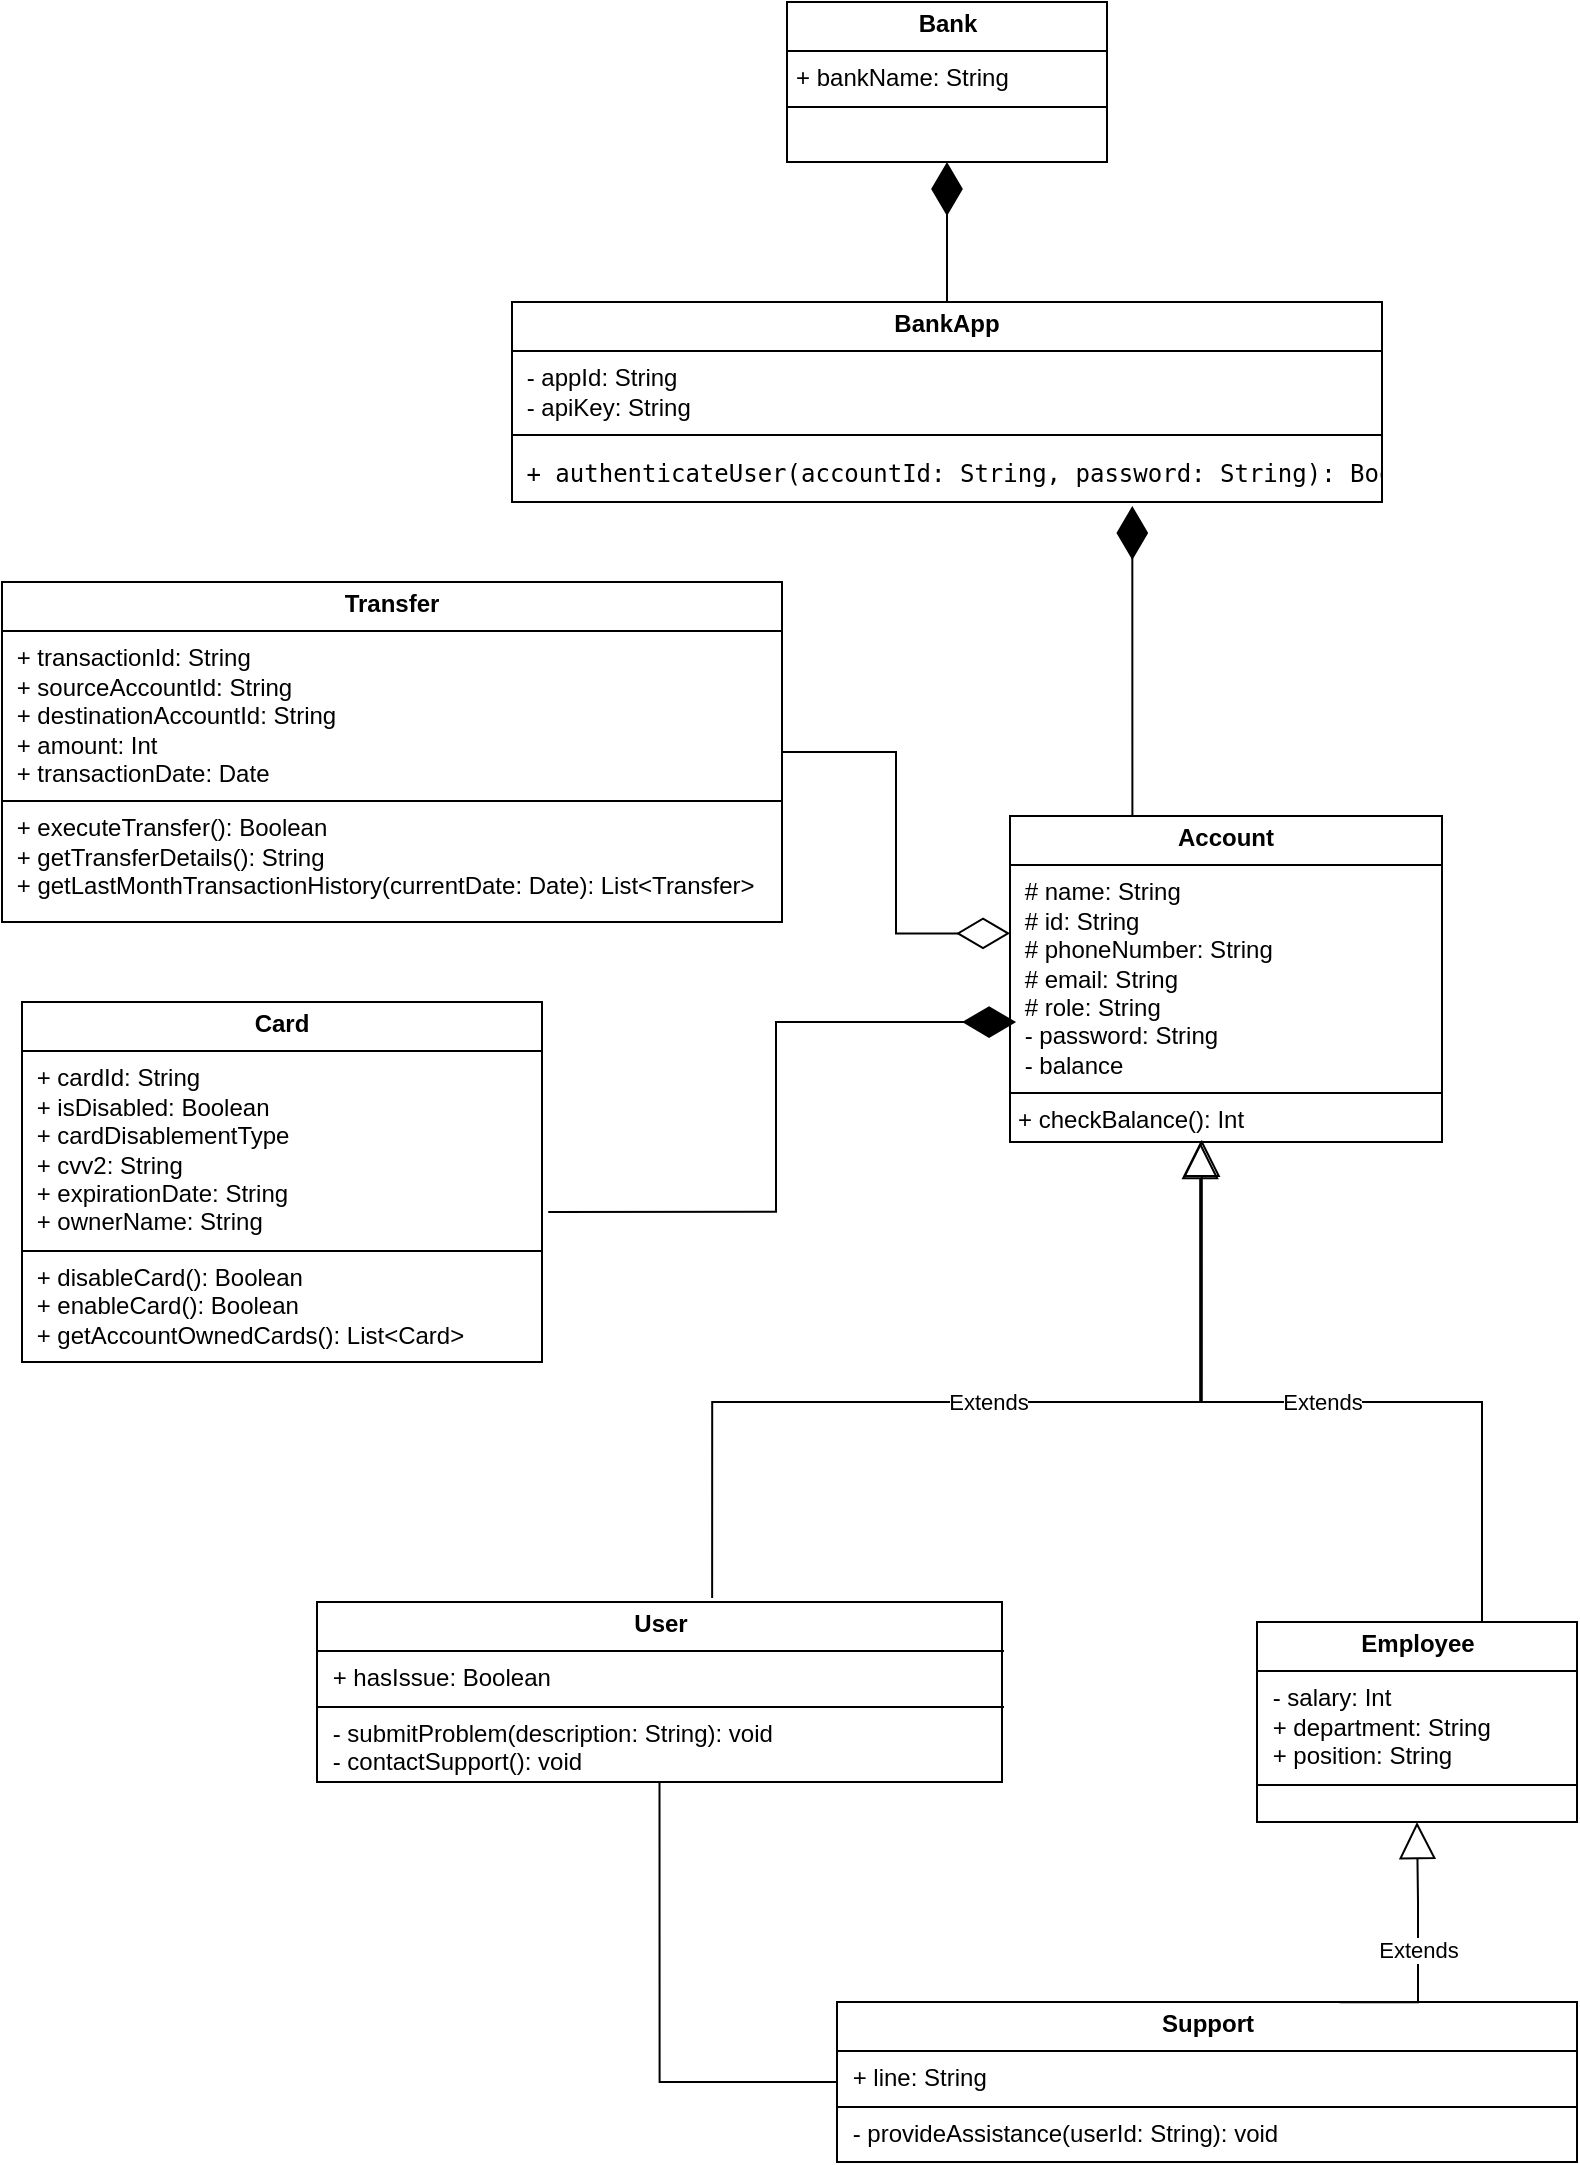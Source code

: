 <mxfile version="25.0.3">
  <diagram name="Page-1" id="5mj4Lz4yVKEXC42r9lCS">
    <mxGraphModel dx="2620" dy="2144" grid="1" gridSize="10" guides="1" tooltips="1" connect="1" arrows="1" fold="1" page="1" pageScale="1" pageWidth="827" pageHeight="1169" math="0" shadow="0">
      <root>
        <mxCell id="0" />
        <mxCell id="1" parent="0" />
        <mxCell id="TE7ihCF60pEE8EsAhWAS-1" value="&lt;p style=&quot;margin:0px;margin-top:4px;text-align:center;&quot;&gt;&lt;b&gt;BankApp&lt;/b&gt;&lt;/p&gt;&lt;hr size=&quot;1&quot; style=&quot;border-style:solid;&quot;&gt;&lt;p style=&quot;margin:0px;margin-left:4px;&quot;&gt;&amp;nbsp;- appId: String&lt;/p&gt;&lt;p style=&quot;margin:0px;margin-left:4px;&quot;&gt;&amp;nbsp;- apiKey: String&lt;/p&gt;&lt;hr size=&quot;1&quot; style=&quot;border-style:solid;&quot;&gt;&lt;pre class=&quot;!overflow-visible&quot;&gt;&lt;div class=&quot;contain-inline-size rounded-md border-[0.5px] border-token-border-medium relative bg-token-sidebar-surface-primary dark:bg-gray-950&quot;&gt;&lt;div dir=&quot;ltr&quot; class=&quot;overflow-y-auto p-4&quot;&gt;&lt;code class=&quot;!whitespace-pre hljs language-plaintext&quot;&gt; + authenticateUser(accountId: String, password: String): Boolean&lt;br&gt;&lt;/code&gt;&lt;/div&gt;&lt;/div&gt;&lt;/pre&gt;" style="verticalAlign=top;align=left;overflow=fill;html=1;whiteSpace=wrap;" parent="1" vertex="1">
          <mxGeometry x="-565" y="-990" width="435" height="100" as="geometry" />
        </mxCell>
        <mxCell id="TE7ihCF60pEE8EsAhWAS-2" value="&lt;p style=&quot;margin:0px;margin-top:4px;text-align:center;&quot;&gt;&lt;b&gt;Account&lt;/b&gt;&lt;/p&gt;&lt;hr size=&quot;1&quot; style=&quot;border-style:solid;&quot;&gt;&lt;p style=&quot;margin:0px;margin-left:4px;&quot;&gt;&amp;nbsp;# name&lt;span style=&quot;background-color: initial;&quot;&gt;: String&lt;/span&gt;&lt;/p&gt;&lt;p style=&quot;margin:0px;margin-left:4px;&quot;&gt;&amp;nbsp;# id&lt;span style=&quot;background-color: initial;&quot;&gt;: String&lt;/span&gt;&lt;/p&gt;&lt;p style=&quot;margin:0px;margin-left:4px;&quot;&gt;&amp;nbsp;# phoneNumber&lt;span style=&quot;background-color: initial;&quot;&gt;: String&lt;/span&gt;&lt;/p&gt;&lt;p style=&quot;margin:0px;margin-left:4px;&quot;&gt;&amp;nbsp;# email: String&lt;/p&gt;&lt;p style=&quot;margin:0px;margin-left:4px;&quot;&gt;&amp;nbsp;# role: String&amp;nbsp;&lt;/p&gt;&lt;p style=&quot;margin:0px;margin-left:4px;&quot;&gt;&lt;span style=&quot;background-color: initial;&quot;&gt;&amp;nbsp;- password: String&lt;/span&gt;&lt;/p&gt;&lt;p style=&quot;margin:0px;margin-left:4px;&quot;&gt;&amp;nbsp;- balance&lt;/p&gt;&lt;hr size=&quot;1&quot; style=&quot;border-style:solid;&quot;&gt;&lt;p style=&quot;margin:0px;margin-left:4px;&quot;&gt;+ checkBalance(): Int&lt;/p&gt;" style="verticalAlign=top;align=left;overflow=fill;html=1;whiteSpace=wrap;" parent="1" vertex="1">
          <mxGeometry x="-316" y="-733" width="216" height="163" as="geometry" />
        </mxCell>
        <mxCell id="TE7ihCF60pEE8EsAhWAS-3" value="&lt;p style=&quot;margin:0px;margin-top:4px;text-align:center;&quot;&gt;&lt;b&gt;Transfer&lt;/b&gt;&lt;/p&gt;&lt;hr size=&quot;1&quot; style=&quot;border-style:solid;&quot;&gt;&lt;p style=&quot;margin:0px;margin-left:4px;&quot;&gt;&lt;span style=&quot;background-color: initial;&quot;&gt;&amp;nbsp;+ t&lt;/span&gt;&lt;span style=&quot;background-color: initial;&quot;&gt;ransactionId: String&lt;/span&gt;&lt;/p&gt;&lt;p style=&quot;margin:0px;margin-left:4px;&quot;&gt;&lt;span style=&quot;background-color: initial;&quot;&gt;&amp;nbsp;+ sourceAccountId: String&lt;/span&gt;&lt;/p&gt;&lt;p style=&quot;margin:0px;margin-left:4px;&quot;&gt;&amp;nbsp;+ destinationAccountId: String&lt;/p&gt;&lt;p style=&quot;margin:0px;margin-left:4px;&quot;&gt;&amp;nbsp;+ amount: Int&lt;/p&gt;&lt;p style=&quot;margin:0px;margin-left:4px;&quot;&gt;&amp;nbsp;+ transactionDate: Date&lt;/p&gt;&lt;hr size=&quot;1&quot; style=&quot;border-style:solid;&quot;&gt;&lt;p style=&quot;margin:0px;margin-left:4px;&quot;&gt;&amp;nbsp;+ executeTransfer(): Boolean&amp;nbsp;&lt;/p&gt;&lt;p style=&quot;margin:0px;margin-left:4px;&quot;&gt;&amp;nbsp;+ getTransferDetails(): String&lt;/p&gt;&lt;p style=&quot;margin:0px;margin-left:4px;&quot;&gt;&amp;nbsp;&lt;span style=&quot;background-color: initial;&quot;&gt;+&amp;nbsp;&lt;/span&gt;getLastMonthTransactionHistory&lt;span style=&quot;background-color: initial;&quot;&gt;(currentDate: Date): List&amp;lt;Transfer&amp;gt;&lt;/span&gt;&lt;/p&gt;" style="verticalAlign=top;align=left;overflow=fill;html=1;whiteSpace=wrap;" parent="1" vertex="1">
          <mxGeometry x="-820" y="-850" width="390" height="170" as="geometry" />
        </mxCell>
        <mxCell id="TE7ihCF60pEE8EsAhWAS-4" value="&lt;p style=&quot;margin:0px;margin-top:4px;text-align:center;&quot;&gt;&lt;b&gt;Card&lt;/b&gt;&lt;/p&gt;&lt;hr size=&quot;1&quot; style=&quot;border-style:solid;&quot;&gt;&lt;p style=&quot;margin:0px;margin-left:4px;&quot;&gt;&amp;nbsp;+ cardId: String&lt;/p&gt;&lt;p style=&quot;margin:0px;margin-left:4px;&quot;&gt;&amp;nbsp;+ isDisabled: Boolean&lt;br&gt;&amp;nbsp;+ cardDisablementType&lt;/p&gt;&lt;p style=&quot;margin:0px;margin-left:4px;&quot;&gt;&amp;nbsp;+ cvv2: String&lt;/p&gt;&lt;p style=&quot;margin:0px;margin-left:4px;&quot;&gt;&amp;nbsp;+ expirationDate: String&lt;/p&gt;&lt;p style=&quot;margin:0px;margin-left:4px;&quot;&gt;&amp;nbsp;+ ownerName: String&lt;/p&gt;&lt;hr size=&quot;1&quot; style=&quot;border-style:solid;&quot;&gt;&lt;p style=&quot;margin:0px;margin-left:4px;&quot;&gt;&lt;span style=&quot;background-color: initial;&quot;&gt;&amp;nbsp;+ disableCard(&lt;/span&gt;&lt;span style=&quot;background-color: initial;&quot;&gt;):&amp;nbsp;&lt;/span&gt;&lt;span style=&quot;background-color: initial;&quot;&gt;Boolean&amp;nbsp;&lt;/span&gt;&lt;/p&gt;&lt;p style=&quot;margin:0px;margin-left:4px;&quot;&gt;&amp;nbsp;+ enableCard(&lt;span style=&quot;background-color: initial;&quot;&gt;):&amp;nbsp;&lt;/span&gt;&lt;span style=&quot;background-color: initial;&quot;&gt;Boolean&amp;nbsp;&lt;/span&gt;&lt;/p&gt;&lt;p style=&quot;margin:0px;margin-left:4px;&quot;&gt;&amp;nbsp;+ getAccountOwnedCards(): List&amp;lt;Card&amp;gt;&lt;/p&gt;&lt;p style=&quot;margin:0px;margin-left:4px;&quot;&gt;&lt;span style=&quot;background-color: initial;&quot;&gt;&lt;br&gt;&lt;/span&gt;&lt;/p&gt;" style="verticalAlign=top;align=left;overflow=fill;html=1;whiteSpace=wrap;" parent="1" vertex="1">
          <mxGeometry x="-810" y="-640" width="260" height="180" as="geometry" />
        </mxCell>
        <mxCell id="TE7ihCF60pEE8EsAhWAS-5" value="&lt;p style=&quot;margin:0px;margin-top:4px;text-align:center;&quot;&gt;&lt;b&gt;Bank&lt;/b&gt;&lt;/p&gt;&lt;hr size=&quot;1&quot; style=&quot;border-style:solid;&quot;&gt;&lt;p style=&quot;margin:0px;margin-left:4px;&quot;&gt;+ bankName: String&lt;/p&gt;&lt;hr size=&quot;1&quot; style=&quot;border-style:solid;&quot;&gt;&lt;p style=&quot;margin:0px;margin-left:4px;&quot;&gt;&lt;br&gt;&lt;/p&gt;" style="verticalAlign=top;align=left;overflow=fill;html=1;whiteSpace=wrap;" parent="1" vertex="1">
          <mxGeometry x="-427.5" y="-1140" width="160" height="80" as="geometry" />
        </mxCell>
        <mxCell id="TE7ihCF60pEE8EsAhWAS-6" value="&lt;p style=&quot;margin:0px;margin-top:4px;text-align:center;&quot;&gt;&lt;b&gt;User&lt;/b&gt;&lt;/p&gt;&lt;hr size=&quot;1&quot; style=&quot;border-style:solid;&quot;&gt;&lt;p style=&quot;margin:0px;margin-left:4px;&quot;&gt;&amp;nbsp;+&amp;nbsp;hasIssue: Boolean&lt;/p&gt;&lt;hr size=&quot;1&quot; style=&quot;border-style:solid;&quot;&gt;&lt;p style=&quot;margin:0px;margin-left:4px;&quot;&gt;&lt;span style=&quot;background-color: initial;&quot;&gt;&amp;nbsp;-&amp;nbsp;&lt;/span&gt;&lt;span style=&quot;background-color: initial;&quot;&gt;submitProblem(description: String): void&lt;/span&gt;&lt;span style=&quot;background-color: initial;&quot;&gt;&amp;nbsp;&lt;/span&gt;&lt;/p&gt;&lt;p style=&quot;margin:0px;margin-left:4px;&quot;&gt;&lt;span style=&quot;background-color: initial;&quot;&gt;&amp;nbsp;-&amp;nbsp;&lt;/span&gt;&lt;span style=&quot;background-color: initial;&quot;&gt;contactSupport(): void&lt;/span&gt;&lt;/p&gt;" style="verticalAlign=top;align=left;overflow=fill;html=1;whiteSpace=wrap;" parent="1" vertex="1">
          <mxGeometry x="-662.5" y="-340" width="342.5" height="90" as="geometry" />
        </mxCell>
        <mxCell id="TE7ihCF60pEE8EsAhWAS-7" value="&lt;p style=&quot;margin:0px;margin-top:4px;text-align:center;&quot;&gt;&lt;b&gt;Employee&lt;/b&gt;&lt;/p&gt;&lt;hr size=&quot;1&quot; style=&quot;border-style:solid;&quot;&gt;&lt;p style=&quot;margin:0px;margin-left:4px;&quot;&gt;&amp;nbsp;- salary: Int&lt;/p&gt;&lt;p style=&quot;margin:0px;margin-left:4px;&quot;&gt;&amp;nbsp;+ department: String&lt;/p&gt;&lt;p style=&quot;margin:0px;margin-left:4px;&quot;&gt;&amp;nbsp;+ position: String&lt;/p&gt;&lt;hr size=&quot;1&quot; style=&quot;border-style:solid;&quot;&gt;&lt;p style=&quot;margin:0px;margin-left:4px;&quot;&gt;&lt;br&gt;&lt;/p&gt;" style="verticalAlign=top;align=left;overflow=fill;html=1;whiteSpace=wrap;" parent="1" vertex="1">
          <mxGeometry x="-192.5" y="-330" width="160" height="100" as="geometry" />
        </mxCell>
        <mxCell id="TE7ihCF60pEE8EsAhWAS-8" value="&lt;p style=&quot;margin:0px;margin-top:4px;text-align:center;&quot;&gt;&lt;b&gt;Support&lt;/b&gt;&lt;/p&gt;&lt;hr size=&quot;1&quot; style=&quot;border-style:solid;&quot;&gt;&lt;p style=&quot;margin:0px;margin-left:4px;&quot;&gt;&amp;nbsp;+ line: String&lt;/p&gt;&lt;hr size=&quot;1&quot; style=&quot;border-style:solid;&quot;&gt;&lt;p style=&quot;margin:0px;margin-left:4px;&quot;&gt;&amp;nbsp;-&amp;nbsp;provideAssistance(userId: String): void&lt;/p&gt;" style="verticalAlign=top;align=left;overflow=fill;html=1;whiteSpace=wrap;" parent="1" vertex="1">
          <mxGeometry x="-402.5" y="-140" width="370" height="80" as="geometry" />
        </mxCell>
        <mxCell id="TE7ihCF60pEE8EsAhWAS-34" value="" style="endArrow=none;html=1;edgeStyle=orthogonalEdgeStyle;rounded=0;entryX=0.5;entryY=1;entryDx=0;entryDy=0;exitX=0;exitY=0.5;exitDx=0;exitDy=0;" parent="1" source="TE7ihCF60pEE8EsAhWAS-8" target="TE7ihCF60pEE8EsAhWAS-6" edge="1">
          <mxGeometry relative="1" as="geometry">
            <mxPoint x="-832.5" y="150" as="sourcePoint" />
            <mxPoint x="-462.5" y="-200" as="targetPoint" />
          </mxGeometry>
        </mxCell>
        <mxCell id="TE7ihCF60pEE8EsAhWAS-37" value="Extends" style="endArrow=block;endSize=16;endFill=0;html=1;rounded=0;entryX=0.5;entryY=1;entryDx=0;entryDy=0;exitX=0.679;exitY=0.001;exitDx=0;exitDy=0;exitPerimeter=0;edgeStyle=orthogonalEdgeStyle;" parent="1" source="TE7ihCF60pEE8EsAhWAS-8" target="TE7ihCF60pEE8EsAhWAS-7" edge="1">
          <mxGeometry width="160" relative="1" as="geometry">
            <mxPoint x="-412.5" y="-330" as="sourcePoint" />
            <mxPoint x="-252.5" y="-330" as="targetPoint" />
            <Array as="points">
              <mxPoint x="-112" y="-140" />
              <mxPoint x="-112" y="-190" />
            </Array>
          </mxGeometry>
        </mxCell>
        <mxCell id="yXvXs1DGoC2UwoCDsvXP-1" value="" style="endArrow=diamondThin;endFill=1;endSize=24;html=1;rounded=0;entryX=0.5;entryY=1;entryDx=0;entryDy=0;exitX=0.5;exitY=0;exitDx=0;exitDy=0;" parent="1" source="TE7ihCF60pEE8EsAhWAS-1" target="TE7ihCF60pEE8EsAhWAS-5" edge="1">
          <mxGeometry width="160" relative="1" as="geometry">
            <mxPoint x="-573" y="-830" as="sourcePoint" />
            <mxPoint x="-413" y="-830" as="targetPoint" />
          </mxGeometry>
        </mxCell>
        <mxCell id="yXvXs1DGoC2UwoCDsvXP-5" value="" style="endArrow=diamondThin;endFill=1;endSize=24;html=1;rounded=0;exitX=1.012;exitY=0.583;exitDx=0;exitDy=0;exitPerimeter=0;edgeStyle=orthogonalEdgeStyle;entryX=0.014;entryY=0.632;entryDx=0;entryDy=0;entryPerimeter=0;" parent="1" source="TE7ihCF60pEE8EsAhWAS-4" target="TE7ihCF60pEE8EsAhWAS-2" edge="1">
          <mxGeometry width="160" relative="1" as="geometry">
            <mxPoint x="-490" y="-620" as="sourcePoint" />
            <mxPoint x="-320" y="-630" as="targetPoint" />
          </mxGeometry>
        </mxCell>
        <mxCell id="yXvXs1DGoC2UwoCDsvXP-10" value="" style="endArrow=diamondThin;endFill=0;endSize=24;html=1;rounded=0;entryX=0;entryY=0.36;entryDx=0;entryDy=0;entryPerimeter=0;exitX=1;exitY=0.5;exitDx=0;exitDy=0;edgeStyle=orthogonalEdgeStyle;" parent="1" source="TE7ihCF60pEE8EsAhWAS-3" target="TE7ihCF60pEE8EsAhWAS-2" edge="1">
          <mxGeometry width="160" relative="1" as="geometry">
            <mxPoint x="-440" y="-830" as="sourcePoint" />
            <mxPoint x="-280" y="-830" as="targetPoint" />
          </mxGeometry>
        </mxCell>
        <mxCell id="yXvXs1DGoC2UwoCDsvXP-13" value="Extends" style="endArrow=block;endSize=16;endFill=0;html=1;rounded=0;entryX=0.444;entryY=0.993;entryDx=0;entryDy=0;entryPerimeter=0;edgeStyle=orthogonalEdgeStyle;" parent="1" source="TE7ihCF60pEE8EsAhWAS-7" target="TE7ihCF60pEE8EsAhWAS-2" edge="1">
          <mxGeometry width="160" relative="1" as="geometry">
            <mxPoint x="-490" y="-350" as="sourcePoint" />
            <mxPoint x="-330" y="-350" as="targetPoint" />
            <Array as="points">
              <mxPoint x="-80" y="-440" />
              <mxPoint x="-220" y="-440" />
            </Array>
          </mxGeometry>
        </mxCell>
        <mxCell id="yXvXs1DGoC2UwoCDsvXP-16" value="Extends" style="endArrow=block;endSize=16;endFill=0;html=1;rounded=0;exitX=0.571;exitY=-0.022;exitDx=0;exitDy=0;exitPerimeter=0;entryX=0.431;entryY=1;entryDx=0;entryDy=0;entryPerimeter=0;edgeStyle=orthogonalEdgeStyle;" parent="1" edge="1">
          <mxGeometry width="160" relative="1" as="geometry">
            <mxPoint x="-464.932" y="-341.98" as="sourcePoint" />
            <mxPoint x="-220.904" y="-570" as="targetPoint" />
            <Array as="points">
              <mxPoint x="-465" y="-440" />
              <mxPoint x="-221" y="-440" />
            </Array>
          </mxGeometry>
        </mxCell>
        <mxCell id="yXvXs1DGoC2UwoCDsvXP-17" value="" style="endArrow=diamondThin;endFill=1;endSize=24;html=1;rounded=0;entryX=0.713;entryY=1.02;entryDx=0;entryDy=0;entryPerimeter=0;exitX=0.25;exitY=0;exitDx=0;exitDy=0;edgeStyle=orthogonalEdgeStyle;" parent="1" source="TE7ihCF60pEE8EsAhWAS-2" target="TE7ihCF60pEE8EsAhWAS-1" edge="1">
          <mxGeometry width="160" relative="1" as="geometry">
            <mxPoint x="-267.404" y="-717.96" as="sourcePoint" />
            <mxPoint x="-267.5" y="-890" as="targetPoint" />
            <Array as="points">
              <mxPoint x="-255" y="-733" />
            </Array>
          </mxGeometry>
        </mxCell>
      </root>
    </mxGraphModel>
  </diagram>
</mxfile>
